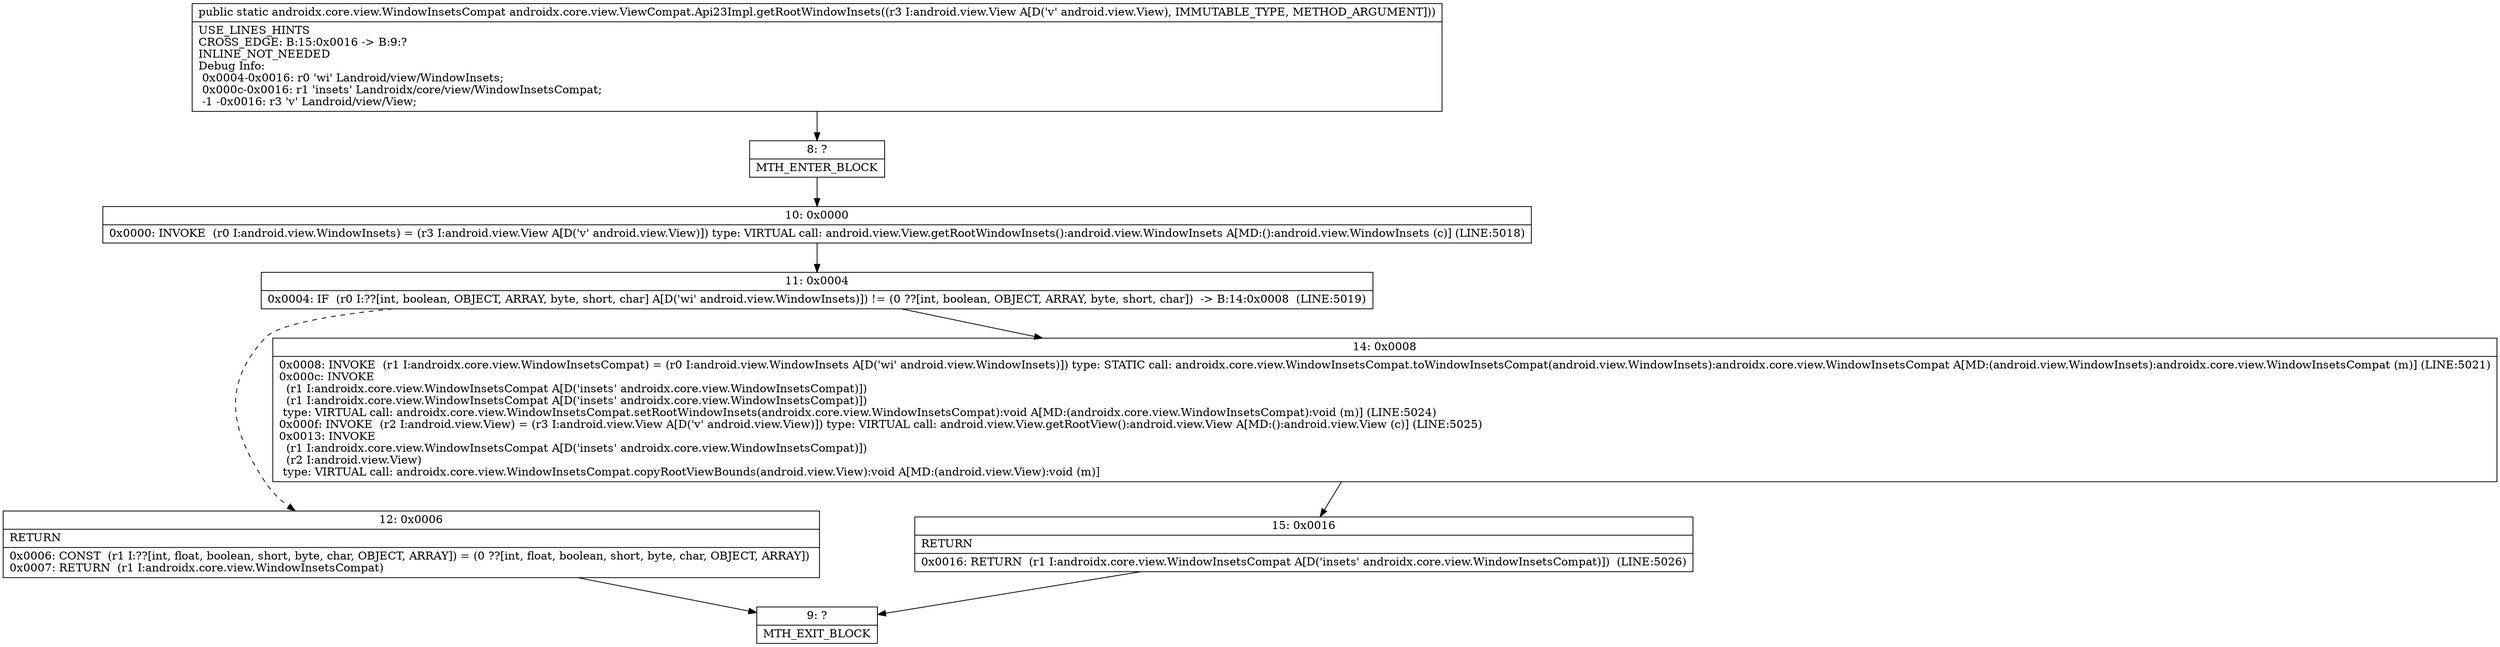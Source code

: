 digraph "CFG forandroidx.core.view.ViewCompat.Api23Impl.getRootWindowInsets(Landroid\/view\/View;)Landroidx\/core\/view\/WindowInsetsCompat;" {
Node_8 [shape=record,label="{8\:\ ?|MTH_ENTER_BLOCK\l}"];
Node_10 [shape=record,label="{10\:\ 0x0000|0x0000: INVOKE  (r0 I:android.view.WindowInsets) = (r3 I:android.view.View A[D('v' android.view.View)]) type: VIRTUAL call: android.view.View.getRootWindowInsets():android.view.WindowInsets A[MD:():android.view.WindowInsets (c)] (LINE:5018)\l}"];
Node_11 [shape=record,label="{11\:\ 0x0004|0x0004: IF  (r0 I:??[int, boolean, OBJECT, ARRAY, byte, short, char] A[D('wi' android.view.WindowInsets)]) != (0 ??[int, boolean, OBJECT, ARRAY, byte, short, char])  \-\> B:14:0x0008  (LINE:5019)\l}"];
Node_12 [shape=record,label="{12\:\ 0x0006|RETURN\l|0x0006: CONST  (r1 I:??[int, float, boolean, short, byte, char, OBJECT, ARRAY]) = (0 ??[int, float, boolean, short, byte, char, OBJECT, ARRAY]) \l0x0007: RETURN  (r1 I:androidx.core.view.WindowInsetsCompat) \l}"];
Node_9 [shape=record,label="{9\:\ ?|MTH_EXIT_BLOCK\l}"];
Node_14 [shape=record,label="{14\:\ 0x0008|0x0008: INVOKE  (r1 I:androidx.core.view.WindowInsetsCompat) = (r0 I:android.view.WindowInsets A[D('wi' android.view.WindowInsets)]) type: STATIC call: androidx.core.view.WindowInsetsCompat.toWindowInsetsCompat(android.view.WindowInsets):androidx.core.view.WindowInsetsCompat A[MD:(android.view.WindowInsets):androidx.core.view.WindowInsetsCompat (m)] (LINE:5021)\l0x000c: INVOKE  \l  (r1 I:androidx.core.view.WindowInsetsCompat A[D('insets' androidx.core.view.WindowInsetsCompat)])\l  (r1 I:androidx.core.view.WindowInsetsCompat A[D('insets' androidx.core.view.WindowInsetsCompat)])\l type: VIRTUAL call: androidx.core.view.WindowInsetsCompat.setRootWindowInsets(androidx.core.view.WindowInsetsCompat):void A[MD:(androidx.core.view.WindowInsetsCompat):void (m)] (LINE:5024)\l0x000f: INVOKE  (r2 I:android.view.View) = (r3 I:android.view.View A[D('v' android.view.View)]) type: VIRTUAL call: android.view.View.getRootView():android.view.View A[MD:():android.view.View (c)] (LINE:5025)\l0x0013: INVOKE  \l  (r1 I:androidx.core.view.WindowInsetsCompat A[D('insets' androidx.core.view.WindowInsetsCompat)])\l  (r2 I:android.view.View)\l type: VIRTUAL call: androidx.core.view.WindowInsetsCompat.copyRootViewBounds(android.view.View):void A[MD:(android.view.View):void (m)]\l}"];
Node_15 [shape=record,label="{15\:\ 0x0016|RETURN\l|0x0016: RETURN  (r1 I:androidx.core.view.WindowInsetsCompat A[D('insets' androidx.core.view.WindowInsetsCompat)])  (LINE:5026)\l}"];
MethodNode[shape=record,label="{public static androidx.core.view.WindowInsetsCompat androidx.core.view.ViewCompat.Api23Impl.getRootWindowInsets((r3 I:android.view.View A[D('v' android.view.View), IMMUTABLE_TYPE, METHOD_ARGUMENT]))  | USE_LINES_HINTS\lCROSS_EDGE: B:15:0x0016 \-\> B:9:?\lINLINE_NOT_NEEDED\lDebug Info:\l  0x0004\-0x0016: r0 'wi' Landroid\/view\/WindowInsets;\l  0x000c\-0x0016: r1 'insets' Landroidx\/core\/view\/WindowInsetsCompat;\l  \-1 \-0x0016: r3 'v' Landroid\/view\/View;\l}"];
MethodNode -> Node_8;Node_8 -> Node_10;
Node_10 -> Node_11;
Node_11 -> Node_12[style=dashed];
Node_11 -> Node_14;
Node_12 -> Node_9;
Node_14 -> Node_15;
Node_15 -> Node_9;
}

